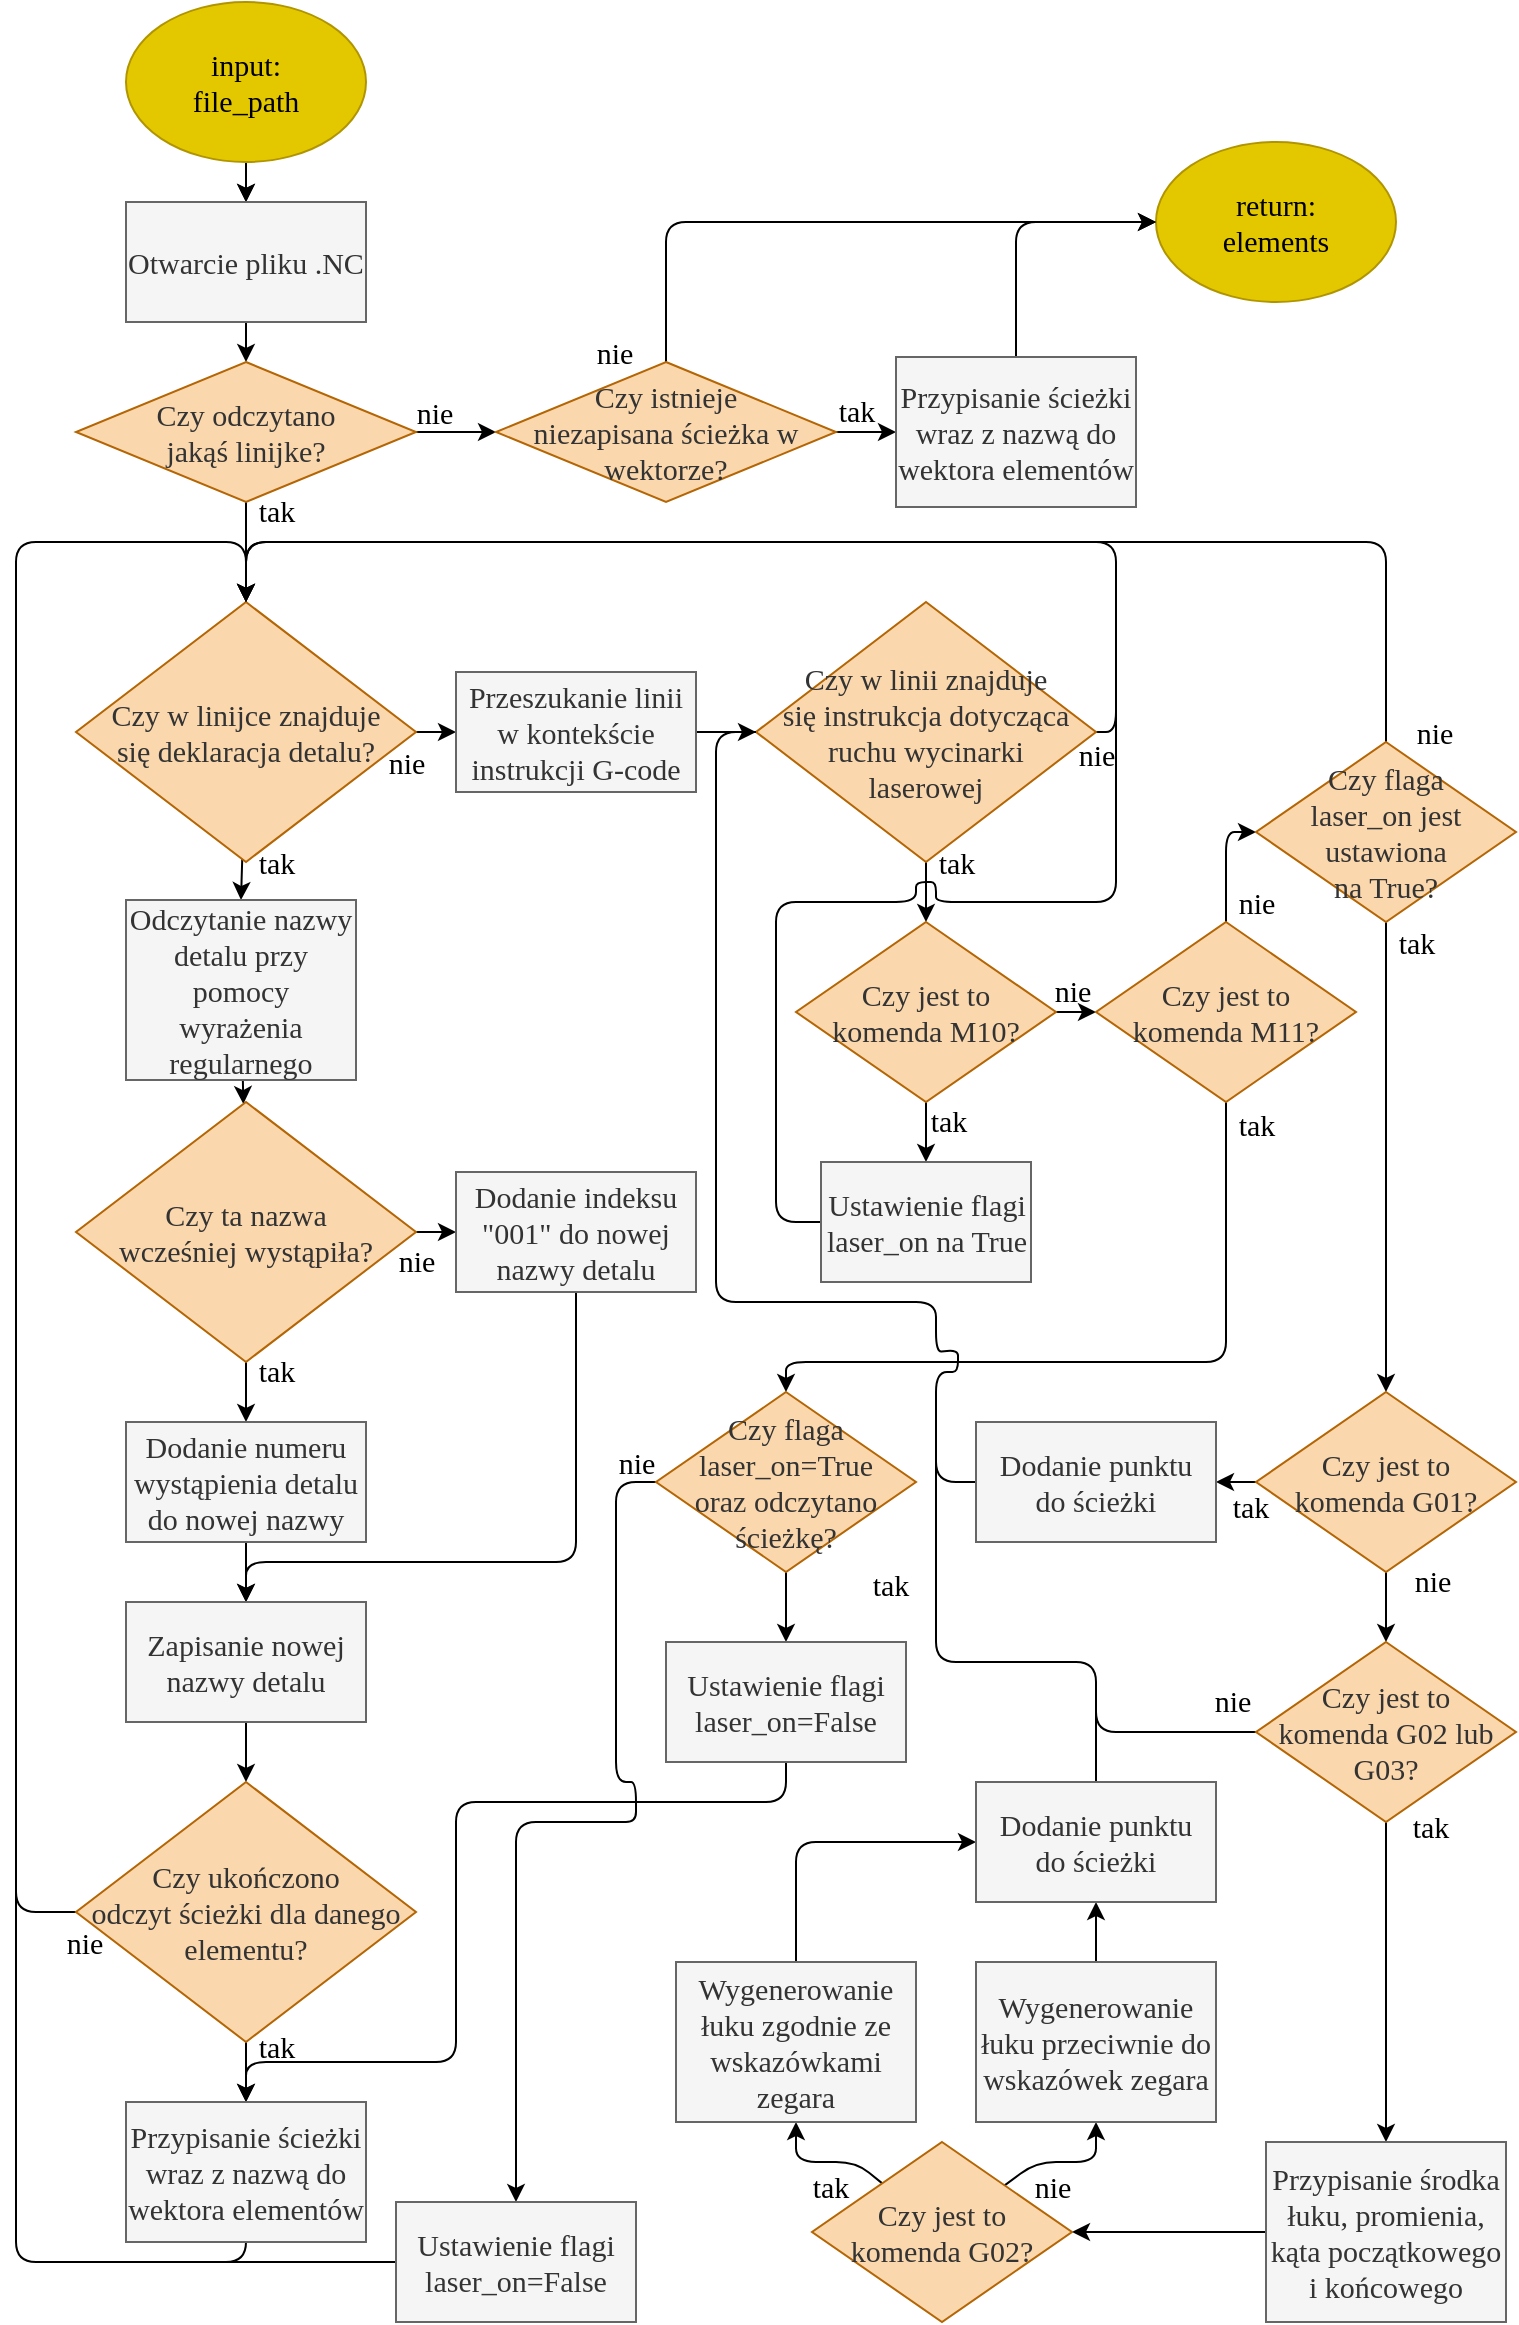 <mxfile>
    <diagram id="hW3m7H4EnIQ0EyOID9KO" name="Page-1">
        <mxGraphModel dx="987" dy="1249" grid="1" gridSize="10" guides="1" tooltips="1" connect="1" arrows="1" fold="1" page="1" pageScale="1" pageWidth="850" pageHeight="1100" background="#ffffff" math="0" shadow="0">
            <root>
                <mxCell id="0"/>
                <mxCell id="1" parent="0"/>
                <mxCell id="2" value="return: &lt;br style=&quot;font-size: 15px;&quot;&gt;elements" style="ellipse;whiteSpace=wrap;html=1;fillColor=#e3c800;fontColor=#000000;strokeColor=#B09500;fontSize=15;fontFamily=Garamond;" parent="1" vertex="1">
                    <mxGeometry x="840" y="70" width="120" height="80" as="geometry"/>
                </mxCell>
                <mxCell id="5" value="" style="edgeStyle=none;html=1;fontFamily=Garamond;fontSize=15;" parent="1" source="3" target="4" edge="1">
                    <mxGeometry relative="1" as="geometry"/>
                </mxCell>
                <mxCell id="6" style="edgeStyle=none;html=1;entryX=0.5;entryY=0;entryDx=0;entryDy=0;fillColor=#b1ddf0;strokeColor=#000000;fontFamily=Garamond;fontSize=15;" parent="1" source="3" target="4" edge="1">
                    <mxGeometry relative="1" as="geometry">
                        <mxPoint x="385" y="170" as="targetPoint"/>
                    </mxGeometry>
                </mxCell>
                <mxCell id="3" value="input: &lt;br style=&quot;font-size: 15px;&quot;&gt;file_path" style="ellipse;whiteSpace=wrap;html=1;fillColor=#e3c800;fontColor=#000000;strokeColor=#B09500;fontSize=15;fontFamily=Garamond;" parent="1" vertex="1">
                    <mxGeometry x="325" width="120" height="80" as="geometry"/>
                </mxCell>
                <mxCell id="83" value="" style="edgeStyle=none;html=1;fontSize=15;strokeColor=#000000;fontFamily=Garamond;" edge="1" parent="1" source="4" target="82">
                    <mxGeometry relative="1" as="geometry"/>
                </mxCell>
                <mxCell id="4" value="Otwarcie pliku .NC" style="rounded=0;whiteSpace=wrap;html=1;fillColor=#f5f5f5;strokeColor=#666666;fontColor=#333333;fontSize=15;fontFamily=Garamond;" parent="1" vertex="1">
                    <mxGeometry x="325" y="100" width="120" height="60" as="geometry"/>
                </mxCell>
                <mxCell id="13" style="edgeStyle=none;html=1;entryX=0.5;entryY=0;entryDx=0;entryDy=0;strokeColor=#000000;fontFamily=Garamond;fontSize=15;" parent="1" source="9" target="12" edge="1">
                    <mxGeometry relative="1" as="geometry"/>
                </mxCell>
                <mxCell id="16" value="tak" style="edgeLabel;html=1;align=center;verticalAlign=middle;resizable=0;points=[];labelBackgroundColor=none;fontColor=#000000;fontSize=15;fontFamily=Garamond;" parent="13" vertex="1" connectable="0">
                    <mxGeometry x="0.414" y="4" relative="1" as="geometry">
                        <mxPoint x="13" y="-13" as="offset"/>
                    </mxGeometry>
                </mxCell>
                <mxCell id="25" style="edgeStyle=none;html=1;strokeColor=#000000;fontColor=#000000;entryX=0;entryY=0.5;entryDx=0;entryDy=0;fontFamily=Garamond;fontSize=15;" parent="1" source="9" target="36" edge="1">
                    <mxGeometry relative="1" as="geometry">
                        <mxPoint x="570" y="365" as="targetPoint"/>
                    </mxGeometry>
                </mxCell>
                <mxCell id="26" value="nie" style="edgeLabel;html=1;align=center;verticalAlign=middle;resizable=0;points=[];fontColor=#000000;labelBackgroundColor=none;fontSize=15;fontFamily=Garamond;" parent="25" vertex="1" connectable="0">
                    <mxGeometry x="-0.637" y="-2" relative="1" as="geometry">
                        <mxPoint x="-9" y="13" as="offset"/>
                    </mxGeometry>
                </mxCell>
                <mxCell id="9" value="&lt;span style=&quot;color: rgb(51, 51, 51); font-size: 15px;&quot;&gt;Czy w linijce znajduje &lt;br style=&quot;font-size: 15px;&quot;&gt;się deklaracja detalu?&lt;/span&gt;" style="rhombus;whiteSpace=wrap;html=1;fillColor=#fad7ac;strokeColor=#b46504;fontSize=15;fontFamily=Garamond;" parent="1" vertex="1">
                    <mxGeometry x="300" y="300" width="170" height="130" as="geometry"/>
                </mxCell>
                <mxCell id="15" style="edgeStyle=none;html=1;strokeColor=#000000;fontFamily=Garamond;fontSize=15;" parent="1" source="12" target="14" edge="1">
                    <mxGeometry relative="1" as="geometry"/>
                </mxCell>
                <mxCell id="12" value="Odczytanie nazwy detalu przy pomocy wyrażenia regularnego" style="rounded=0;whiteSpace=wrap;html=1;fillColor=#f5f5f5;strokeColor=#666666;fontColor=#333333;fontSize=15;fontFamily=Garamond;" parent="1" vertex="1">
                    <mxGeometry x="325" y="449" width="115" height="90" as="geometry"/>
                </mxCell>
                <mxCell id="18" value="" style="edgeStyle=none;html=1;strokeColor=#000000;fontColor=#000000;fontFamily=Garamond;fontSize=15;" parent="1" source="14" target="17" edge="1">
                    <mxGeometry relative="1" as="geometry"/>
                </mxCell>
                <mxCell id="19" value="tak" style="edgeLabel;html=1;align=center;verticalAlign=middle;resizable=0;points=[];fontColor=#000000;labelBackgroundColor=none;fontSize=15;fontFamily=Garamond;" parent="18" vertex="1" connectable="0">
                    <mxGeometry x="-0.6" y="2" relative="1" as="geometry">
                        <mxPoint x="13" y="-2" as="offset"/>
                    </mxGeometry>
                </mxCell>
                <mxCell id="21" style="edgeStyle=none;html=1;strokeColor=#000000;fontColor=#000000;fontFamily=Garamond;fontSize=15;" parent="1" source="14" target="20" edge="1">
                    <mxGeometry relative="1" as="geometry"/>
                </mxCell>
                <mxCell id="14" value="&lt;span style=&quot;color: rgb(51, 51, 51); font-size: 15px;&quot;&gt;Czy ta nazwa &lt;br style=&quot;font-size: 15px;&quot;&gt;wcześniej wystąpiła?&lt;/span&gt;" style="rhombus;whiteSpace=wrap;html=1;fillColor=#fad7ac;strokeColor=#b46504;fontSize=15;fontFamily=Garamond;" parent="1" vertex="1">
                    <mxGeometry x="300" y="550" width="170" height="130" as="geometry"/>
                </mxCell>
                <mxCell id="23" style="edgeStyle=none;html=1;strokeColor=#000000;fontColor=#000000;fontFamily=Garamond;fontSize=15;" parent="1" source="17" target="22" edge="1">
                    <mxGeometry relative="1" as="geometry"/>
                </mxCell>
                <mxCell id="17" value="Dodanie numeru wystąpienia detalu do nowej nazwy" style="rounded=0;whiteSpace=wrap;html=1;fillColor=#f5f5f5;strokeColor=#666666;fontColor=#333333;fontSize=15;fontFamily=Garamond;" parent="1" vertex="1">
                    <mxGeometry x="325" y="710" width="120" height="60" as="geometry"/>
                </mxCell>
                <mxCell id="24" style="edgeStyle=none;html=1;entryX=0.5;entryY=0;entryDx=0;entryDy=0;strokeColor=#000000;fontColor=#000000;fontFamily=Garamond;fontSize=15;" parent="1" source="20" target="22" edge="1">
                    <mxGeometry relative="1" as="geometry">
                        <Array as="points">
                            <mxPoint x="550" y="780"/>
                            <mxPoint x="385" y="780"/>
                        </Array>
                    </mxGeometry>
                </mxCell>
                <mxCell id="20" value="Dodanie indeksu &quot;001&quot; do nowej nazwy detalu" style="rounded=0;whiteSpace=wrap;html=1;fillColor=#f5f5f5;strokeColor=#666666;fontColor=#333333;fontSize=15;fontFamily=Garamond;" parent="1" vertex="1">
                    <mxGeometry x="490" y="585" width="120" height="60" as="geometry"/>
                </mxCell>
                <mxCell id="28" style="edgeStyle=none;html=1;entryX=0.5;entryY=0;entryDx=0;entryDy=0;strokeColor=#000000;fontColor=#000000;fontFamily=Garamond;fontSize=15;" parent="1" source="22" target="27" edge="1">
                    <mxGeometry relative="1" as="geometry"/>
                </mxCell>
                <mxCell id="22" value="Zapisanie nowej nazwy detalu" style="rounded=0;whiteSpace=wrap;html=1;fillColor=#f5f5f5;strokeColor=#666666;fontColor=#333333;fontSize=15;fontFamily=Garamond;" parent="1" vertex="1">
                    <mxGeometry x="325" y="800" width="120" height="60" as="geometry"/>
                </mxCell>
                <mxCell id="30" style="edgeStyle=none;html=1;entryX=0.5;entryY=0;entryDx=0;entryDy=0;strokeColor=#000000;fontColor=#000000;fontFamily=Garamond;fontSize=15;" parent="1" source="27" target="29" edge="1">
                    <mxGeometry relative="1" as="geometry"/>
                </mxCell>
                <mxCell id="31" value="tak" style="edgeLabel;html=1;align=center;verticalAlign=middle;resizable=0;points=[];fontColor=#000000;labelBackgroundColor=none;fontSize=15;fontFamily=Garamond;" parent="30" vertex="1" connectable="0">
                    <mxGeometry x="-0.433" y="1" relative="1" as="geometry">
                        <mxPoint x="14" y="-7" as="offset"/>
                    </mxGeometry>
                </mxCell>
                <mxCell id="32" style="edgeStyle=none;html=1;strokeColor=#000000;fontColor=#000000;exitX=0;exitY=0.5;exitDx=0;exitDy=0;entryX=0.5;entryY=0;entryDx=0;entryDy=0;fontFamily=Garamond;fontSize=15;" parent="1" source="27" target="9" edge="1">
                    <mxGeometry relative="1" as="geometry">
                        <mxPoint x="270" y="390" as="targetPoint"/>
                        <Array as="points">
                            <mxPoint x="270" y="955"/>
                            <mxPoint x="270" y="270"/>
                            <mxPoint x="385" y="270"/>
                        </Array>
                    </mxGeometry>
                </mxCell>
                <mxCell id="33" value="nie" style="edgeLabel;html=1;align=center;verticalAlign=middle;resizable=0;points=[];fontColor=#000000;labelBackgroundColor=none;fontSize=15;fontFamily=Garamond;" parent="32" vertex="1" connectable="0">
                    <mxGeometry x="-0.97" y="3" relative="1" as="geometry">
                        <mxPoint x="17" y="12" as="offset"/>
                    </mxGeometry>
                </mxCell>
                <mxCell id="27" value="&lt;font color=&quot;#333333&quot; style=&quot;font-size: 15px;&quot;&gt;Czy ukończono &lt;br style=&quot;font-size: 15px;&quot;&gt;odczyt ścieżki dla danego elementu?&lt;/font&gt;" style="rhombus;whiteSpace=wrap;html=1;fillColor=#fad7ac;strokeColor=#b46504;fontSize=15;fontFamily=Garamond;" parent="1" vertex="1">
                    <mxGeometry x="300" y="890" width="170" height="130" as="geometry"/>
                </mxCell>
                <mxCell id="34" style="edgeStyle=none;html=1;strokeColor=#000000;fontColor=#000000;endArrow=none;endFill=0;fontFamily=Garamond;fontSize=15;" parent="1" source="29" edge="1">
                    <mxGeometry relative="1" as="geometry">
                        <mxPoint x="270" y="930" as="targetPoint"/>
                        <Array as="points">
                            <mxPoint x="385" y="1130"/>
                            <mxPoint x="270" y="1130"/>
                        </Array>
                    </mxGeometry>
                </mxCell>
                <mxCell id="29" value="Przypisanie ścieżki wraz z nazwą do wektora elementów" style="rounded=0;whiteSpace=wrap;html=1;fillColor=#f5f5f5;strokeColor=#666666;fontColor=#333333;fontFamily=Garamond;fontSize=15;" parent="1" vertex="1">
                    <mxGeometry x="325" y="1050" width="120" height="60" as="geometry"/>
                </mxCell>
                <mxCell id="35" value="nie" style="edgeLabel;html=1;align=center;verticalAlign=middle;resizable=0;points=[];fontColor=#000000;labelBackgroundColor=none;fontSize=15;fontFamily=Garamond;" parent="1" connectable="0" vertex="1">
                    <mxGeometry x="279.999" y="1160" as="geometry">
                        <mxPoint x="190" y="-531" as="offset"/>
                    </mxGeometry>
                </mxCell>
                <mxCell id="39" style="edgeStyle=none;html=1;entryX=0;entryY=0.5;entryDx=0;entryDy=0;strokeColor=#000000;fontColor=#000000;endArrow=classic;endFill=1;fontFamily=Garamond;fontSize=15;" parent="1" source="36" target="37" edge="1">
                    <mxGeometry relative="1" as="geometry"/>
                </mxCell>
                <mxCell id="36" value="Przeszukanie linii w kontekście instrukcji G-code" style="rounded=0;whiteSpace=wrap;html=1;fillColor=#f5f5f5;strokeColor=#666666;fontColor=#333333;fontSize=15;fontFamily=Garamond;" parent="1" vertex="1">
                    <mxGeometry x="490" y="335" width="120" height="60" as="geometry"/>
                </mxCell>
                <mxCell id="40" style="edgeStyle=none;html=1;entryX=0.5;entryY=0;entryDx=0;entryDy=0;strokeColor=#000000;fontColor=#000000;endArrow=classic;endFill=1;exitX=1;exitY=0.5;exitDx=0;exitDy=0;fontFamily=Garamond;fontSize=15;" parent="1" source="37" target="9" edge="1">
                    <mxGeometry relative="1" as="geometry">
                        <Array as="points">
                            <mxPoint x="820" y="365"/>
                            <mxPoint x="820" y="270"/>
                            <mxPoint x="385" y="270"/>
                        </Array>
                    </mxGeometry>
                </mxCell>
                <mxCell id="41" value="nie" style="edgeLabel;html=1;align=center;verticalAlign=middle;resizable=0;points=[];fontColor=#000000;labelBackgroundColor=none;fontSize=15;fontFamily=Garamond;" parent="40" vertex="1" connectable="0">
                    <mxGeometry x="-0.954" y="-1" relative="1" as="geometry">
                        <mxPoint x="-11" y="14" as="offset"/>
                    </mxGeometry>
                </mxCell>
                <mxCell id="43" style="edgeStyle=none;html=1;entryX=0.5;entryY=0;entryDx=0;entryDy=0;strokeColor=#000000;fontColor=none;endArrow=classic;endFill=1;exitX=0.5;exitY=1;exitDx=0;exitDy=0;fontFamily=Garamond;fontSize=15;" parent="1" target="42" edge="1">
                    <mxGeometry relative="1" as="geometry">
                        <mxPoint x="725" y="430" as="sourcePoint"/>
                    </mxGeometry>
                </mxCell>
                <mxCell id="45" value="tak" style="edgeLabel;html=1;align=center;verticalAlign=middle;resizable=0;points=[];fontColor=none;labelBackgroundColor=none;fontSize=15;fontFamily=Garamond;" parent="43" vertex="1" connectable="0">
                    <mxGeometry x="-0.533" y="-2" relative="1" as="geometry">
                        <mxPoint x="17" y="-7" as="offset"/>
                    </mxGeometry>
                </mxCell>
                <mxCell id="37" value="&lt;font color=&quot;#333333&quot; style=&quot;font-size: 15px;&quot;&gt;Czy w linii znajduje &lt;br style=&quot;font-size: 15px;&quot;&gt;się instrukcja dotycząca ruchu wycinarki &lt;br style=&quot;font-size: 15px;&quot;&gt;laserowej&lt;/font&gt;" style="rhombus;whiteSpace=wrap;html=1;fillColor=#fad7ac;strokeColor=#b46504;fontSize=15;fontFamily=Garamond;" parent="1" vertex="1">
                    <mxGeometry x="640" y="300" width="170" height="130" as="geometry"/>
                </mxCell>
                <mxCell id="46" value="" style="edgeStyle=none;html=1;strokeColor=#000000;fontColor=none;endArrow=classic;endFill=1;fontFamily=Garamond;fontSize=15;" parent="1" source="42" edge="1">
                    <mxGeometry relative="1" as="geometry">
                        <mxPoint x="810" y="505" as="targetPoint"/>
                    </mxGeometry>
                </mxCell>
                <mxCell id="57" value="" style="edgeStyle=none;html=1;strokeColor=#000000;fontColor=none;endArrow=classic;endFill=1;fontFamily=Garamond;fontSize=15;" parent="1" source="42" target="56" edge="1">
                    <mxGeometry relative="1" as="geometry"/>
                </mxCell>
                <mxCell id="42" value="&lt;font color=&quot;#333333&quot; style=&quot;font-size: 15px;&quot;&gt;Czy jest to &lt;br style=&quot;font-size: 15px;&quot;&gt;komenda M10?&lt;/font&gt;" style="rhombus;whiteSpace=wrap;html=1;fillColor=#fad7ac;strokeColor=#b46504;fontSize=15;fontFamily=Garamond;" parent="1" vertex="1">
                    <mxGeometry x="660" y="460" width="130" height="90" as="geometry"/>
                </mxCell>
                <mxCell id="48" value="" style="edgeStyle=none;html=1;strokeColor=#000000;fontColor=none;endArrow=classic;endFill=1;entryX=0;entryY=0.5;entryDx=0;entryDy=0;exitX=0.5;exitY=0;exitDx=0;exitDy=0;fontFamily=Garamond;fontSize=15;" parent="1" source="44" target="47" edge="1">
                    <mxGeometry relative="1" as="geometry">
                        <Array as="points">
                            <mxPoint x="875" y="415"/>
                        </Array>
                    </mxGeometry>
                </mxCell>
                <mxCell id="61" value="" style="edgeStyle=none;html=1;strokeColor=#000000;fontColor=none;endArrow=classic;endFill=1;entryX=0.5;entryY=0;entryDx=0;entryDy=0;fontFamily=Garamond;fontSize=15;" parent="1" source="44" target="60" edge="1">
                    <mxGeometry relative="1" as="geometry">
                        <Array as="points">
                            <mxPoint x="875" y="680"/>
                            <mxPoint x="655" y="680"/>
                        </Array>
                    </mxGeometry>
                </mxCell>
                <mxCell id="64" value="tak" style="edgeLabel;html=1;align=center;verticalAlign=middle;resizable=0;points=[];fontColor=none;labelBackgroundColor=none;fontSize=15;fontFamily=Garamond;" parent="61" vertex="1" connectable="0">
                    <mxGeometry x="-0.908" relative="1" as="geometry">
                        <mxPoint x="15" y="-6" as="offset"/>
                    </mxGeometry>
                </mxCell>
                <mxCell id="44" value="&lt;font color=&quot;#333333&quot; style=&quot;font-size: 15px;&quot;&gt;Czy jest to &lt;br style=&quot;font-size: 15px;&quot;&gt;komenda M11?&lt;/font&gt;" style="rhombus;whiteSpace=wrap;html=1;fillColor=#fad7ac;strokeColor=#b46504;fontSize=15;fontFamily=Garamond;" parent="1" vertex="1">
                    <mxGeometry x="810" y="460" width="130" height="90" as="geometry"/>
                </mxCell>
                <mxCell id="52" style="edgeStyle=none;html=1;entryX=0.5;entryY=0;entryDx=0;entryDy=0;strokeColor=#000000;fontColor=none;endArrow=classic;endFill=1;fontFamily=Garamond;fontSize=15;" parent="1" source="47" target="9" edge="1">
                    <mxGeometry relative="1" as="geometry">
                        <Array as="points">
                            <mxPoint x="955" y="270"/>
                            <mxPoint x="385" y="270"/>
                        </Array>
                    </mxGeometry>
                </mxCell>
                <mxCell id="91" style="edgeStyle=none;html=1;entryX=0.5;entryY=0;entryDx=0;entryDy=0;strokeColor=#000000;fontSize=15;fontFamily=Garamond;" edge="1" parent="1" source="47" target="86">
                    <mxGeometry relative="1" as="geometry"/>
                </mxCell>
                <mxCell id="47" value="&lt;font color=&quot;#333333&quot; style=&quot;font-size: 15px;&quot;&gt;Czy flaga &lt;br style=&quot;font-size: 15px;&quot;&gt;laser_on jest &lt;br style=&quot;font-size: 15px;&quot;&gt;ustawiona &lt;br style=&quot;font-size: 15px;&quot;&gt;na True?&lt;br style=&quot;font-size: 15px;&quot;&gt;&lt;/font&gt;" style="rhombus;whiteSpace=wrap;html=1;fillColor=#fad7ac;strokeColor=#b46504;fontSize=15;fontFamily=Garamond;" parent="1" vertex="1">
                    <mxGeometry x="890" y="370" width="130" height="90" as="geometry"/>
                </mxCell>
                <mxCell id="49" value="nie" style="edgeLabel;html=1;align=center;verticalAlign=middle;resizable=0;points=[];fontColor=#000000;labelBackgroundColor=none;fontSize=15;fontFamily=Garamond;" parent="1" vertex="1" connectable="0">
                    <mxGeometry x="798.0" y="494" as="geometry"/>
                </mxCell>
                <mxCell id="51" value="nie" style="edgeLabel;html=1;align=center;verticalAlign=middle;resizable=0;points=[];fontColor=#000000;labelBackgroundColor=none;fontSize=15;fontFamily=Garamond;" parent="1" vertex="1" connectable="0">
                    <mxGeometry x="890.0" y="450" as="geometry"/>
                </mxCell>
                <mxCell id="55" value="nie" style="edgeLabel;html=1;align=center;verticalAlign=middle;resizable=0;points=[];fontColor=#000000;labelBackgroundColor=none;fontSize=15;fontFamily=Garamond;" parent="1" vertex="1" connectable="0">
                    <mxGeometry x="480" y="220" as="geometry">
                        <mxPoint x="-1" y="-15" as="offset"/>
                    </mxGeometry>
                </mxCell>
                <mxCell id="99" style="edgeStyle=none;html=1;strokeColor=#000000;fontSize=15;endArrow=none;endFill=0;fontFamily=Garamond;" edge="1" parent="1" source="56">
                    <mxGeometry relative="1" as="geometry">
                        <mxPoint x="820" y="340" as="targetPoint"/>
                        <Array as="points">
                            <mxPoint x="650" y="610"/>
                            <mxPoint x="650" y="450"/>
                            <mxPoint x="720" y="450"/>
                            <mxPoint x="720" y="440"/>
                            <mxPoint x="730" y="440"/>
                            <mxPoint x="730" y="450"/>
                            <mxPoint x="820" y="450"/>
                        </Array>
                    </mxGeometry>
                </mxCell>
                <mxCell id="56" value="Ustawienie flagi laser_on na True" style="rounded=0;whiteSpace=wrap;html=1;fillColor=#f5f5f5;strokeColor=#666666;fontColor=#333333;fontSize=15;fontFamily=Garamond;" parent="1" vertex="1">
                    <mxGeometry x="672.5" y="580" width="105" height="60" as="geometry"/>
                </mxCell>
                <mxCell id="69" value="" style="edgeStyle=none;html=1;strokeColor=#000000;fontColor=none;endArrow=classic;endFill=1;fontFamily=Garamond;fontSize=15;" parent="1" source="60" target="68" edge="1">
                    <mxGeometry relative="1" as="geometry"/>
                </mxCell>
                <mxCell id="74" style="edgeStyle=none;html=1;strokeColor=#000000;exitX=1;exitY=0.5;exitDx=0;exitDy=0;entryX=0.5;entryY=0;entryDx=0;entryDy=0;fontFamily=Garamond;fontSize=15;" parent="1" source="60" target="71" edge="1">
                    <mxGeometry relative="1" as="geometry">
                        <mxPoint x="1000" y="1010" as="targetPoint"/>
                        <Array as="points">
                            <mxPoint x="570" y="740"/>
                            <mxPoint x="570" y="890"/>
                            <mxPoint x="580" y="890"/>
                            <mxPoint x="580" y="910"/>
                            <mxPoint x="570" y="910"/>
                            <mxPoint x="520" y="910"/>
                            <mxPoint x="520" y="1010"/>
                        </Array>
                    </mxGeometry>
                </mxCell>
                <mxCell id="60" value="&lt;font color=&quot;#333333&quot; style=&quot;font-size: 15px;&quot;&gt;Czy flaga laser_on=True &lt;br style=&quot;font-size: 15px;&quot;&gt;oraz odczytano ścieżkę?&lt;/font&gt;" style="rhombus;whiteSpace=wrap;html=1;fillColor=#fad7ac;strokeColor=#b46504;fontSize=15;fontFamily=Garamond;" parent="1" vertex="1">
                    <mxGeometry x="590" y="695" width="130" height="90" as="geometry"/>
                </mxCell>
                <mxCell id="63" style="edgeStyle=none;html=1;entryX=0.5;entryY=0;entryDx=0;entryDy=0;strokeColor=#000000;fontColor=none;endArrow=classic;endFill=1;exitX=0.5;exitY=1;exitDx=0;exitDy=0;fontFamily=Garamond;fontSize=15;" parent="1" source="68" target="29" edge="1">
                    <mxGeometry relative="1" as="geometry">
                        <mxPoint x="868.15" y="784.488" as="sourcePoint"/>
                        <mxPoint x="385" y="1050" as="targetPoint"/>
                        <Array as="points">
                            <mxPoint x="655" y="900"/>
                            <mxPoint x="490" y="900"/>
                            <mxPoint x="490" y="1030"/>
                            <mxPoint x="385" y="1030"/>
                        </Array>
                    </mxGeometry>
                </mxCell>
                <mxCell id="65" value="tak" style="edgeLabel;html=1;align=center;verticalAlign=middle;resizable=0;points=[];fontColor=none;labelBackgroundColor=none;fontSize=15;fontFamily=Garamond;" parent="1" vertex="1" connectable="0">
                    <mxGeometry x="910" y="568" as="geometry">
                        <mxPoint x="-174" y="-9" as="offset"/>
                    </mxGeometry>
                </mxCell>
                <mxCell id="66" value="tak" style="edgeLabel;html=1;align=center;verticalAlign=middle;resizable=0;points=[];fontColor=none;labelBackgroundColor=none;fontSize=15;fontFamily=Garamond;" parent="1" vertex="1" connectable="0">
                    <mxGeometry x="720" y="539" as="geometry">
                        <mxPoint x="-13" y="252" as="offset"/>
                    </mxGeometry>
                </mxCell>
                <mxCell id="68" value="Ustawienie flagi laser_on=False" style="rounded=0;whiteSpace=wrap;html=1;fillColor=#f5f5f5;strokeColor=#666666;fontColor=#333333;fontSize=15;fontFamily=Garamond;" parent="1" vertex="1">
                    <mxGeometry x="595" y="820" width="120" height="60" as="geometry"/>
                </mxCell>
                <mxCell id="70" value="Przypisanie ścieżki wraz z nazwą do wektora elementów" style="rounded=0;whiteSpace=wrap;html=1;fillColor=#f5f5f5;strokeColor=#666666;fontColor=#333333;fontSize=15;fontFamily=Garamond;" parent="1" vertex="1">
                    <mxGeometry x="325" y="1050" width="120" height="70" as="geometry"/>
                </mxCell>
                <mxCell id="75" style="edgeStyle=none;html=1;strokeColor=#000000;endArrow=none;endFill=0;fontFamily=Garamond;fontSize=15;" parent="1" source="71" edge="1">
                    <mxGeometry relative="1" as="geometry">
                        <mxPoint x="340" y="1130" as="targetPoint"/>
                    </mxGeometry>
                </mxCell>
                <mxCell id="71" value="Ustawienie flagi laser_on=False" style="rounded=0;whiteSpace=wrap;html=1;fillColor=#f5f5f5;strokeColor=#666666;fontColor=#333333;fontSize=15;fontFamily=Garamond;" parent="1" vertex="1">
                    <mxGeometry x="460" y="1100" width="120" height="60" as="geometry"/>
                </mxCell>
                <mxCell id="78" value="nie" style="edgeLabel;html=1;align=center;verticalAlign=middle;resizable=0;points=[];fontColor=#000000;labelBackgroundColor=none;fontSize=15;fontFamily=Garamond;" parent="1" vertex="1" connectable="0">
                    <mxGeometry x="580.0" y="730" as="geometry"/>
                </mxCell>
                <mxCell id="84" value="" style="edgeStyle=none;html=1;strokeColor=#000000;fontSize=15;fontFamily=Garamond;" edge="1" parent="1" source="82" target="9">
                    <mxGeometry relative="1" as="geometry"/>
                </mxCell>
                <mxCell id="127" value="" style="edgeStyle=none;html=1;strokeColor=#000000;fontSize=15;endArrow=classic;endFill=1;fontFamily=Garamond;" edge="1" parent="1" source="82" target="126">
                    <mxGeometry relative="1" as="geometry"/>
                </mxCell>
                <mxCell id="82" value="&lt;font color=&quot;#333333&quot; style=&quot;font-size: 15px;&quot;&gt;Czy odczytano &lt;br style=&quot;font-size: 15px;&quot;&gt;jakąś linijke?&lt;/font&gt;" style="rhombus;whiteSpace=wrap;html=1;fillColor=#fad7ac;strokeColor=#b46504;fontSize=15;fontFamily=Garamond;" vertex="1" parent="1">
                    <mxGeometry x="300" y="180" width="170" height="70" as="geometry"/>
                </mxCell>
                <mxCell id="85" value="tak" style="edgeLabel;html=1;align=center;verticalAlign=middle;resizable=0;points=[];labelBackgroundColor=none;fontColor=#000000;fontSize=15;fontFamily=Garamond;" vertex="1" connectable="0" parent="1">
                    <mxGeometry x="409.998" y="444.996" as="geometry">
                        <mxPoint x="-10" y="-191" as="offset"/>
                    </mxGeometry>
                </mxCell>
                <mxCell id="94" style="edgeStyle=none;html=1;strokeColor=#000000;fontSize=15;fontFamily=Garamond;" edge="1" parent="1" source="86" target="93">
                    <mxGeometry relative="1" as="geometry">
                        <Array as="points"/>
                    </mxGeometry>
                </mxCell>
                <mxCell id="97" style="edgeStyle=none;html=1;entryX=0.5;entryY=0;entryDx=0;entryDy=0;strokeColor=#000000;fontSize=15;fontFamily=Garamond;" edge="1" parent="1" source="86" target="96">
                    <mxGeometry relative="1" as="geometry"/>
                </mxCell>
                <mxCell id="86" value="&lt;font color=&quot;#333333&quot; style=&quot;font-size: 15px;&quot;&gt;Czy jest to &lt;br style=&quot;font-size: 15px;&quot;&gt;komenda G01?&lt;br style=&quot;font-size: 15px;&quot;&gt;&lt;/font&gt;" style="rhombus;whiteSpace=wrap;html=1;fillColor=#fad7ac;strokeColor=#b46504;fontSize=15;fontFamily=Garamond;" vertex="1" parent="1">
                    <mxGeometry x="890" y="695" width="130" height="90" as="geometry"/>
                </mxCell>
                <mxCell id="92" value="tak" style="edgeLabel;html=1;align=center;verticalAlign=middle;resizable=0;points=[];fontColor=none;labelBackgroundColor=none;fontSize=15;fontFamily=Garamond;" connectable="0" vertex="1" parent="1">
                    <mxGeometry x="970" y="470.0" as="geometry"/>
                </mxCell>
                <mxCell id="100" style="edgeStyle=none;html=1;entryX=0;entryY=0.5;entryDx=0;entryDy=0;strokeColor=#000000;fontSize=15;endArrow=none;endFill=0;exitX=0;exitY=0.5;exitDx=0;exitDy=0;fontFamily=Garamond;" edge="1" parent="1" source="93" target="37">
                    <mxGeometry relative="1" as="geometry">
                        <Array as="points">
                            <mxPoint x="730" y="740"/>
                            <mxPoint x="730" y="685"/>
                            <mxPoint x="741" y="685"/>
                            <mxPoint x="741" y="674"/>
                            <mxPoint x="730" y="675"/>
                            <mxPoint x="730" y="650"/>
                            <mxPoint x="620" y="650"/>
                            <mxPoint x="620" y="365"/>
                        </Array>
                    </mxGeometry>
                </mxCell>
                <mxCell id="93" value="Dodanie punktu&lt;br style=&quot;font-size: 15px;&quot;&gt;do ścieżki" style="rounded=0;whiteSpace=wrap;html=1;fillColor=#f5f5f5;strokeColor=#666666;fontColor=#333333;fontSize=15;fontFamily=Garamond;" vertex="1" parent="1">
                    <mxGeometry x="750" y="710" width="120" height="60" as="geometry"/>
                </mxCell>
                <mxCell id="95" value="tak" style="edgeLabel;html=1;align=center;verticalAlign=middle;resizable=0;points=[];fontColor=none;labelBackgroundColor=none;fontSize=15;fontFamily=Garamond;" vertex="1" connectable="0" parent="1">
                    <mxGeometry x="900" y="500" as="geometry">
                        <mxPoint x="-13" y="252" as="offset"/>
                    </mxGeometry>
                </mxCell>
                <mxCell id="103" style="edgeStyle=none;html=1;strokeColor=#000000;fontSize=15;endArrow=none;endFill=0;fontFamily=Garamond;" edge="1" parent="1" source="96">
                    <mxGeometry relative="1" as="geometry">
                        <mxPoint x="730" y="710" as="targetPoint"/>
                        <Array as="points">
                            <mxPoint x="810" y="865"/>
                            <mxPoint x="810" y="830"/>
                            <mxPoint x="730" y="830"/>
                        </Array>
                    </mxGeometry>
                </mxCell>
                <mxCell id="107" value="" style="edgeStyle=none;html=1;strokeColor=#000000;fontSize=15;endArrow=classic;endFill=1;fontFamily=Garamond;" edge="1" parent="1" source="96" target="106">
                    <mxGeometry relative="1" as="geometry"/>
                </mxCell>
                <mxCell id="96" value="&lt;font color=&quot;#333333&quot; style=&quot;font-size: 15px;&quot;&gt;Czy jest to &lt;br style=&quot;font-size: 15px;&quot;&gt;komenda G02 lub G03?&lt;br style=&quot;font-size: 15px;&quot;&gt;&lt;/font&gt;" style="rhombus;whiteSpace=wrap;html=1;fillColor=#fad7ac;strokeColor=#b46504;fontSize=15;fontFamily=Garamond;" vertex="1" parent="1">
                    <mxGeometry x="890" y="820" width="130" height="90" as="geometry"/>
                </mxCell>
                <mxCell id="101" value="nie" style="edgeLabel;html=1;align=center;verticalAlign=middle;resizable=0;points=[];fontColor=#000000;labelBackgroundColor=none;fontSize=15;fontFamily=Garamond;" vertex="1" connectable="0" parent="1">
                    <mxGeometry x="920.0" y="470" as="geometry">
                        <mxPoint x="58" y="319" as="offset"/>
                    </mxGeometry>
                </mxCell>
                <mxCell id="104" value="nie" style="edgeLabel;html=1;align=center;verticalAlign=middle;resizable=0;points=[];fontColor=#000000;labelBackgroundColor=none;fontSize=15;fontFamily=Garamond;" connectable="0" vertex="1" parent="1">
                    <mxGeometry x="820.0" y="530" as="geometry">
                        <mxPoint x="58" y="319" as="offset"/>
                    </mxGeometry>
                </mxCell>
                <mxCell id="113" value="" style="edgeStyle=none;html=1;strokeColor=#000000;fontSize=15;endArrow=classic;endFill=1;fontFamily=Garamond;" edge="1" parent="1" source="106" target="109">
                    <mxGeometry relative="1" as="geometry"/>
                </mxCell>
                <mxCell id="106" value="Przypisanie środka łuku, promienia, kąta początkowego i końcowego" style="rounded=0;whiteSpace=wrap;html=1;fillColor=#f5f5f5;strokeColor=#666666;fontColor=#333333;fontSize=15;fontFamily=Garamond;" vertex="1" parent="1">
                    <mxGeometry x="895" y="1070" width="120" height="90" as="geometry"/>
                </mxCell>
                <mxCell id="108" value="tak" style="edgeLabel;html=1;align=center;verticalAlign=middle;resizable=0;points=[];fontColor=none;labelBackgroundColor=none;fontSize=15;fontFamily=Garamond;" vertex="1" connectable="0" parent="1">
                    <mxGeometry x="990" y="660" as="geometry">
                        <mxPoint x="-13" y="252" as="offset"/>
                    </mxGeometry>
                </mxCell>
                <mxCell id="117" style="edgeStyle=none;html=1;entryX=0.5;entryY=1;entryDx=0;entryDy=0;strokeColor=#000000;fontSize=15;endArrow=classic;endFill=1;fontFamily=Garamond;" edge="1" parent="1" source="109" target="111">
                    <mxGeometry relative="1" as="geometry">
                        <Array as="points">
                            <mxPoint x="780" y="1080"/>
                            <mxPoint x="810" y="1080"/>
                        </Array>
                    </mxGeometry>
                </mxCell>
                <mxCell id="118" style="edgeStyle=none;html=1;entryX=0.5;entryY=1;entryDx=0;entryDy=0;strokeColor=#000000;fontSize=15;endArrow=classic;endFill=1;fontFamily=Garamond;" edge="1" parent="1" source="109" target="112">
                    <mxGeometry relative="1" as="geometry">
                        <Array as="points">
                            <mxPoint x="690" y="1080"/>
                            <mxPoint x="660" y="1080"/>
                        </Array>
                    </mxGeometry>
                </mxCell>
                <mxCell id="109" value="&lt;font color=&quot;#333333&quot; style=&quot;font-size: 15px;&quot;&gt;Czy jest to &lt;br style=&quot;font-size: 15px;&quot;&gt;komenda G02?&lt;br style=&quot;font-size: 15px;&quot;&gt;&lt;/font&gt;" style="rhombus;whiteSpace=wrap;html=1;fillColor=#fad7ac;strokeColor=#b46504;fontSize=15;fontFamily=Garamond;" vertex="1" parent="1">
                    <mxGeometry x="668" y="1070" width="130" height="90" as="geometry"/>
                </mxCell>
                <mxCell id="115" value="" style="edgeStyle=none;html=1;strokeColor=#000000;fontSize=15;endArrow=classic;endFill=1;fontFamily=Garamond;" edge="1" parent="1" source="111" target="114">
                    <mxGeometry relative="1" as="geometry"/>
                </mxCell>
                <mxCell id="111" value="Wygenerowanie łuku przeciwnie do wskazówek zegara" style="rounded=0;whiteSpace=wrap;html=1;fillColor=#f5f5f5;strokeColor=#666666;fontColor=#333333;fontSize=15;fontFamily=Garamond;" vertex="1" parent="1">
                    <mxGeometry x="750" y="980" width="120" height="80" as="geometry"/>
                </mxCell>
                <mxCell id="116" style="edgeStyle=none;html=1;entryX=0;entryY=0.5;entryDx=0;entryDy=0;strokeColor=#000000;fontSize=15;endArrow=classic;endFill=1;fontFamily=Garamond;" edge="1" parent="1" source="112" target="114">
                    <mxGeometry relative="1" as="geometry">
                        <Array as="points">
                            <mxPoint x="660" y="920"/>
                        </Array>
                    </mxGeometry>
                </mxCell>
                <mxCell id="112" value="Wygenerowanie łuku zgodnie ze wskazówkami zegara" style="rounded=0;whiteSpace=wrap;html=1;fillColor=#f5f5f5;strokeColor=#666666;fontColor=#333333;fontSize=15;fontFamily=Garamond;" vertex="1" parent="1">
                    <mxGeometry x="600" y="980" width="120" height="80" as="geometry"/>
                </mxCell>
                <mxCell id="123" style="edgeStyle=none;html=1;strokeColor=#000000;fontSize=15;endArrow=none;endFill=0;fontFamily=Garamond;" edge="1" parent="1" source="114">
                    <mxGeometry relative="1" as="geometry">
                        <mxPoint x="810" y="840" as="targetPoint"/>
                    </mxGeometry>
                </mxCell>
                <mxCell id="114" value="Dodanie punktu&lt;br style=&quot;font-size: 15px;&quot;&gt;do ścieżki" style="rounded=0;whiteSpace=wrap;html=1;fillColor=#f5f5f5;strokeColor=#666666;fontColor=#333333;fontSize=15;fontFamily=Garamond;" vertex="1" parent="1">
                    <mxGeometry x="750" y="890" width="120" height="60" as="geometry"/>
                </mxCell>
                <mxCell id="119" value="tak" style="edgeLabel;html=1;align=center;verticalAlign=middle;resizable=0;points=[];fontColor=none;labelBackgroundColor=none;fontSize=15;fontFamily=Garamond;" vertex="1" connectable="0" parent="1">
                    <mxGeometry x="690" y="840" as="geometry">
                        <mxPoint x="-13" y="252" as="offset"/>
                    </mxGeometry>
                </mxCell>
                <mxCell id="120" value="nie" style="edgeLabel;html=1;align=center;verticalAlign=middle;resizable=0;points=[];fontColor=#000000;labelBackgroundColor=none;fontSize=15;fontFamily=Garamond;" connectable="0" vertex="1" parent="1">
                    <mxGeometry x="730.0" y="773" as="geometry">
                        <mxPoint x="58" y="319" as="offset"/>
                    </mxGeometry>
                </mxCell>
                <mxCell id="130" value="" style="edgeStyle=none;html=1;strokeColor=#000000;fontSize=15;endArrow=classic;endFill=1;fontFamily=Garamond;" edge="1" parent="1" source="126" target="129">
                    <mxGeometry relative="1" as="geometry"/>
                </mxCell>
                <mxCell id="133" style="edgeStyle=none;html=1;entryX=0;entryY=0.5;entryDx=0;entryDy=0;strokeColor=#000000;fontSize=15;endArrow=classic;endFill=1;fontFamily=Garamond;" edge="1" parent="1" source="126" target="2">
                    <mxGeometry relative="1" as="geometry">
                        <Array as="points">
                            <mxPoint x="595" y="110"/>
                        </Array>
                    </mxGeometry>
                </mxCell>
                <mxCell id="126" value="&lt;font color=&quot;#333333&quot; style=&quot;font-size: 15px;&quot;&gt;Czy istnieje &lt;br style=&quot;font-size: 15px;&quot;&gt;niezapisana ścieżka w wektorze?&lt;/font&gt;" style="rhombus;whiteSpace=wrap;html=1;fillColor=#fad7ac;strokeColor=#b46504;fontSize=15;fontFamily=Garamond;" vertex="1" parent="1">
                    <mxGeometry x="510" y="180" width="170" height="70" as="geometry"/>
                </mxCell>
                <mxCell id="128" value="nie" style="edgeLabel;html=1;align=center;verticalAlign=middle;resizable=0;points=[];fontColor=#000000;labelBackgroundColor=none;fontSize=15;fontFamily=Garamond;" vertex="1" connectable="0" parent="1">
                    <mxGeometry x="980" y="380" as="geometry">
                        <mxPoint x="-1" y="-15" as="offset"/>
                    </mxGeometry>
                </mxCell>
                <mxCell id="134" style="edgeStyle=none;html=1;strokeColor=#000000;fontSize=15;endArrow=classic;endFill=1;fontFamily=Garamond;" edge="1" parent="1" source="129">
                    <mxGeometry relative="1" as="geometry">
                        <mxPoint x="840.0" y="110.0" as="targetPoint"/>
                        <Array as="points">
                            <mxPoint x="770" y="110"/>
                        </Array>
                    </mxGeometry>
                </mxCell>
                <mxCell id="129" value="Przypisanie ścieżki wraz z nazwą do wektora elementów" style="rounded=0;whiteSpace=wrap;html=1;fillColor=#f5f5f5;strokeColor=#666666;fontColor=#333333;fontSize=15;fontFamily=Garamond;" vertex="1" parent="1">
                    <mxGeometry x="710" y="177.5" width="120" height="75" as="geometry"/>
                </mxCell>
                <mxCell id="131" value="tak" style="edgeLabel;html=1;align=center;verticalAlign=middle;resizable=0;points=[];labelBackgroundColor=none;fontColor=#000000;fontSize=15;fontFamily=Garamond;" vertex="1" connectable="0" parent="1">
                    <mxGeometry x="699.998" y="394.996" as="geometry">
                        <mxPoint x="-10" y="-191" as="offset"/>
                    </mxGeometry>
                </mxCell>
                <mxCell id="132" value="nie" style="edgeLabel;html=1;align=center;verticalAlign=middle;resizable=0;points=[];fontColor=#000000;labelBackgroundColor=none;fontSize=15;fontFamily=Garamond;" vertex="1" connectable="0" parent="1">
                    <mxGeometry x="570" y="190" as="geometry">
                        <mxPoint x="-1" y="-15" as="offset"/>
                    </mxGeometry>
                </mxCell>
            </root>
        </mxGraphModel>
    </diagram>
</mxfile>